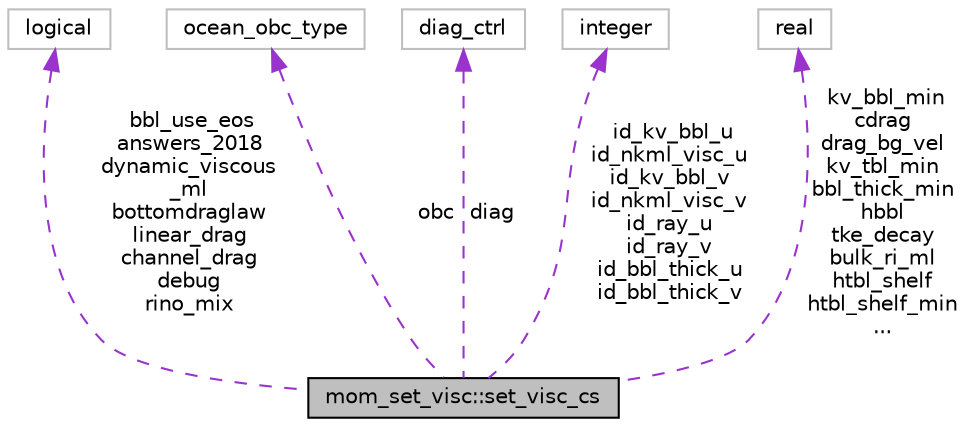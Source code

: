 digraph "mom_set_visc::set_visc_cs"
{
 // INTERACTIVE_SVG=YES
 // LATEX_PDF_SIZE
  edge [fontname="Helvetica",fontsize="10",labelfontname="Helvetica",labelfontsize="10"];
  node [fontname="Helvetica",fontsize="10",shape=record];
  Node1 [label="mom_set_visc::set_visc_cs",height=0.2,width=0.4,color="black", fillcolor="grey75", style="filled", fontcolor="black",tooltip="Control structure for MOM_set_visc."];
  Node2 -> Node1 [dir="back",color="darkorchid3",fontsize="10",style="dashed",label=" bbl_use_eos\nanswers_2018\ndynamic_viscous\l_ml\nbottomdraglaw\nlinear_drag\nchannel_drag\ndebug\nrino_mix" ,fontname="Helvetica"];
  Node2 [label="logical",height=0.2,width=0.4,color="grey75", fillcolor="white", style="filled",tooltip=" "];
  Node3 -> Node1 [dir="back",color="darkorchid3",fontsize="10",style="dashed",label=" obc" ,fontname="Helvetica"];
  Node3 [label="ocean_obc_type",height=0.2,width=0.4,color="grey75", fillcolor="white", style="filled",tooltip=" "];
  Node4 -> Node1 [dir="back",color="darkorchid3",fontsize="10",style="dashed",label=" diag" ,fontname="Helvetica"];
  Node4 [label="diag_ctrl",height=0.2,width=0.4,color="grey75", fillcolor="white", style="filled",tooltip=" "];
  Node5 -> Node1 [dir="back",color="darkorchid3",fontsize="10",style="dashed",label=" id_kv_bbl_u\nid_nkml_visc_u\nid_kv_bbl_v\nid_nkml_visc_v\nid_ray_u\nid_ray_v\nid_bbl_thick_u\nid_bbl_thick_v" ,fontname="Helvetica"];
  Node5 [label="integer",height=0.2,width=0.4,color="grey75", fillcolor="white", style="filled",tooltip=" "];
  Node6 -> Node1 [dir="back",color="darkorchid3",fontsize="10",style="dashed",label=" kv_bbl_min\ncdrag\ndrag_bg_vel\nkv_tbl_min\nbbl_thick_min\nhbbl\ntke_decay\nbulk_ri_ml\nhtbl_shelf\nhtbl_shelf_min\n..." ,fontname="Helvetica"];
  Node6 [label="real",height=0.2,width=0.4,color="grey75", fillcolor="white", style="filled",tooltip=" "];
}
